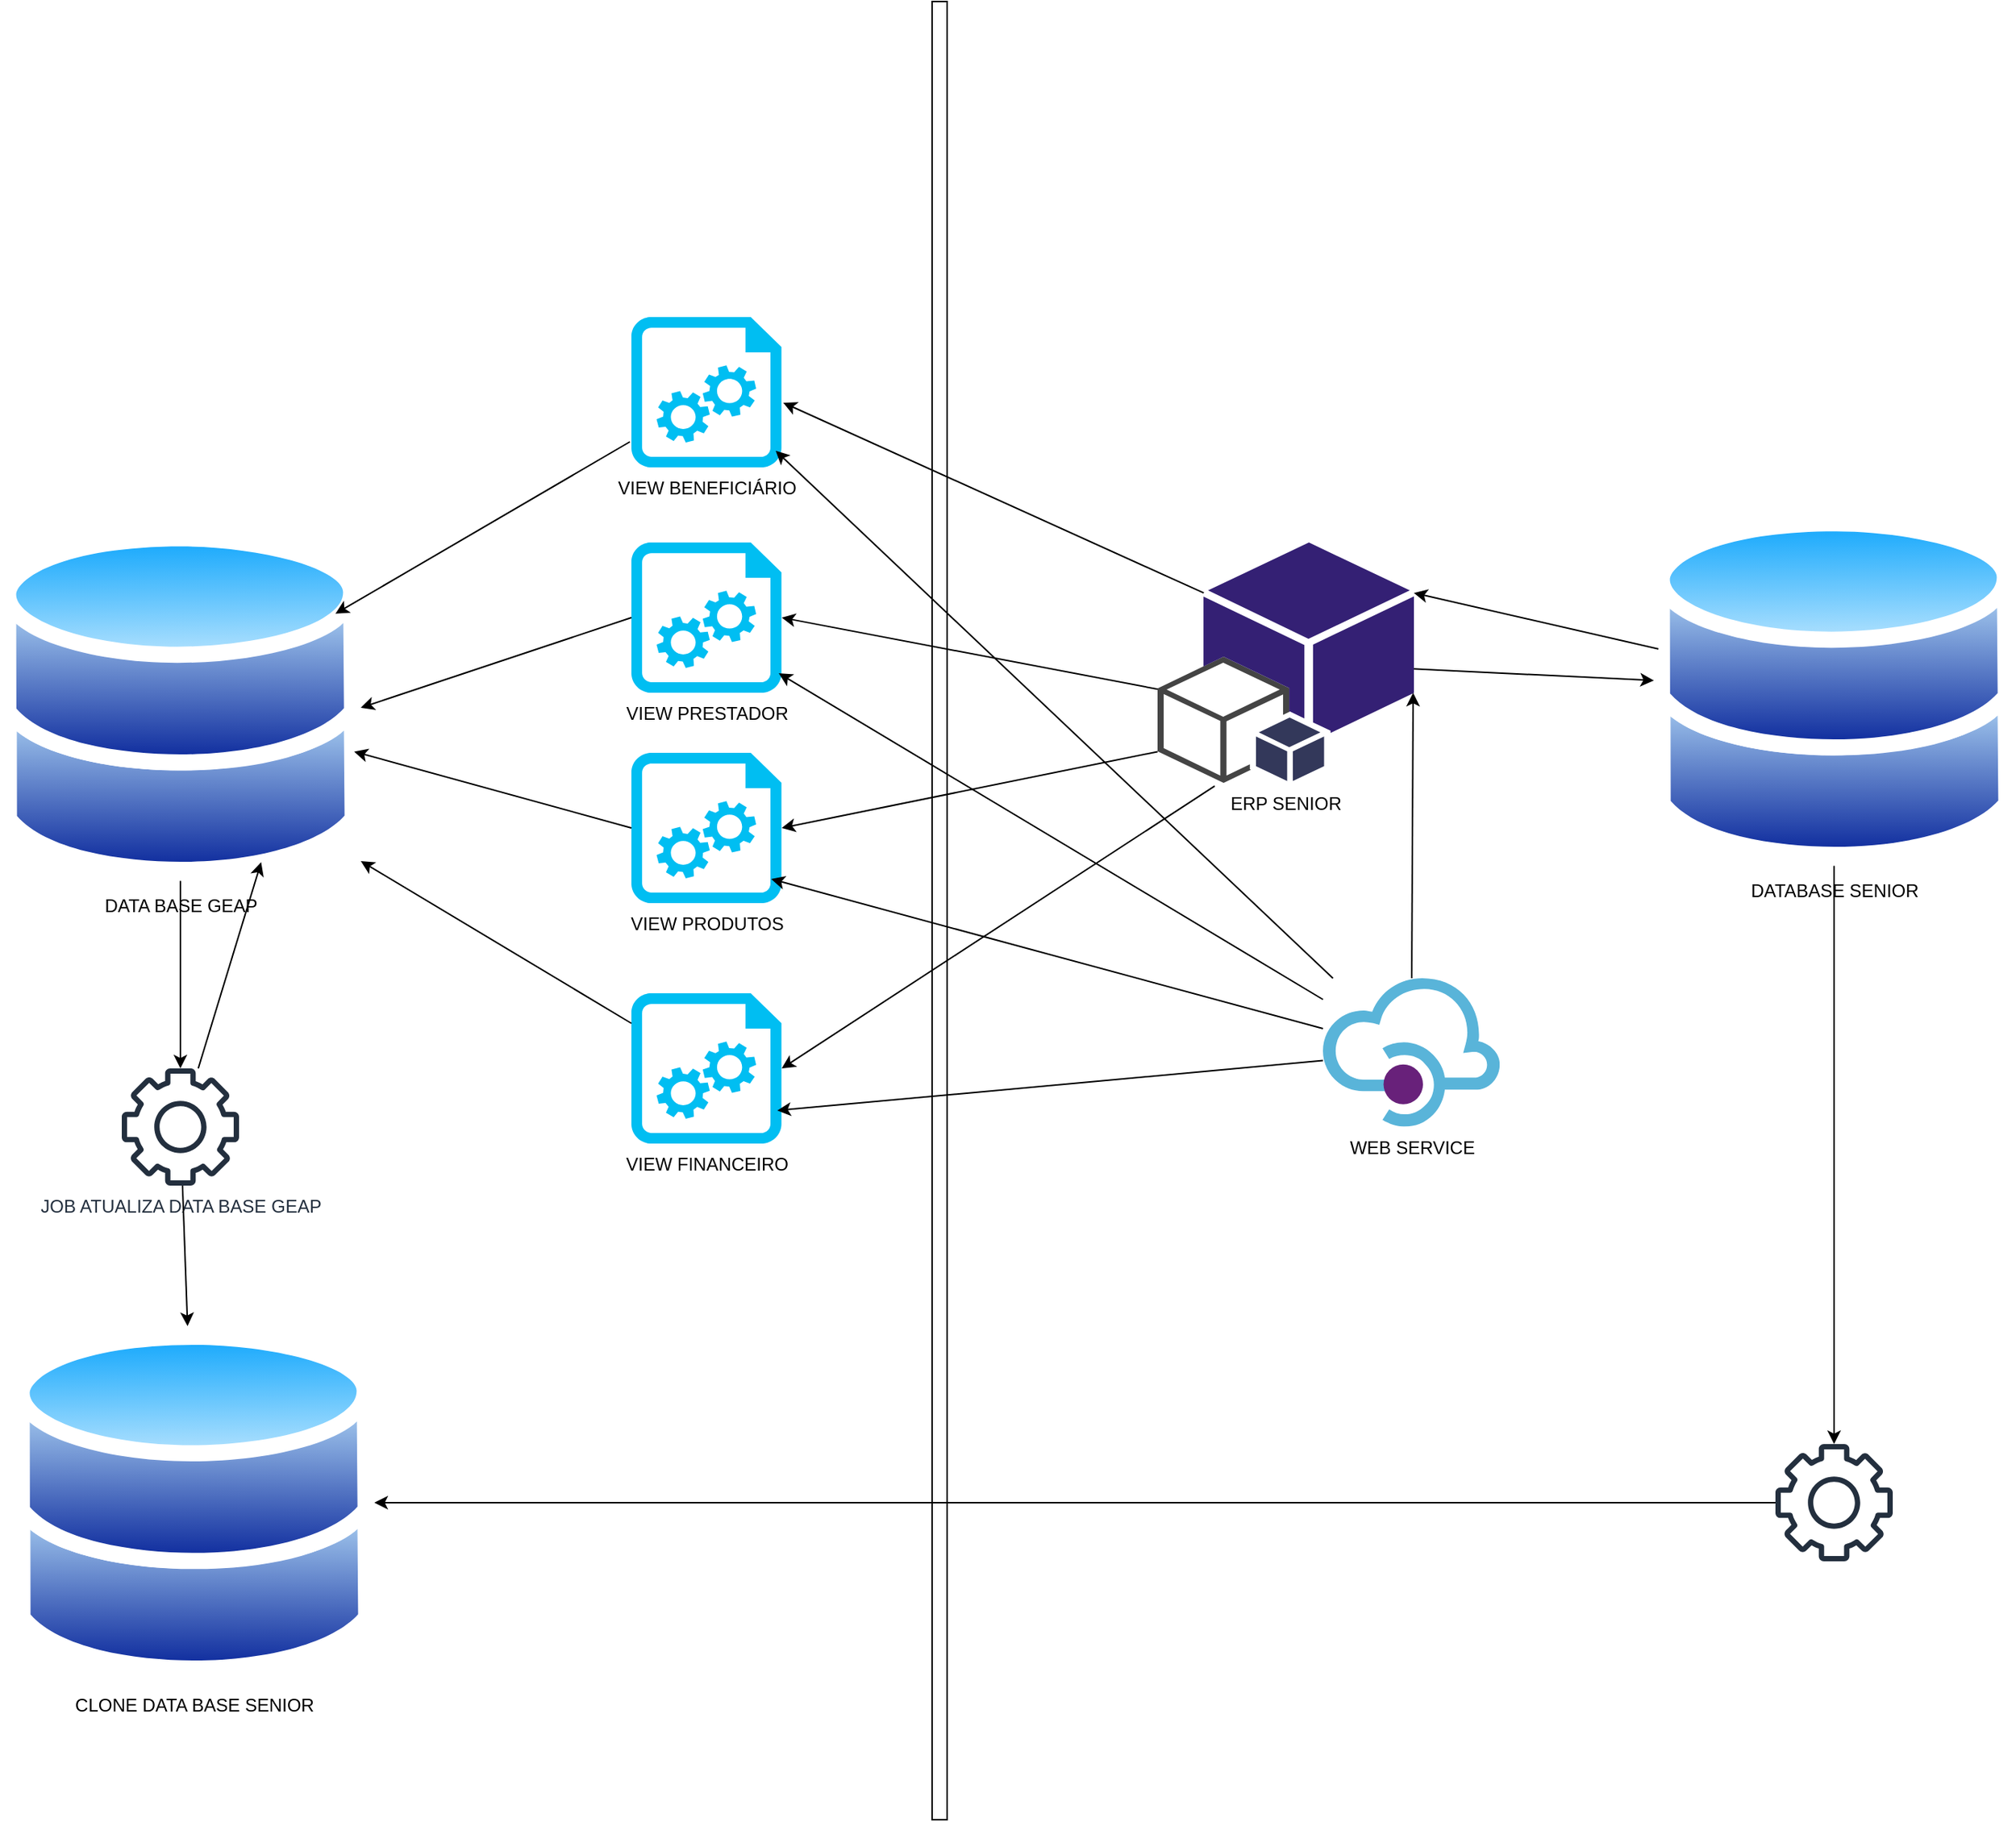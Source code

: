 <mxfile version="14.9.9" type="github">
  <diagram id="TIzjwyOhWf1TLrv15KJ-" name="Page-1">
    <mxGraphModel dx="2298" dy="1853" grid="1" gridSize="10" guides="1" tooltips="1" connect="1" arrows="1" fold="1" page="1" pageScale="1" pageWidth="827" pageHeight="1169" math="0" shadow="0">
      <root>
        <mxCell id="0" />
        <mxCell id="1" parent="0" />
        <mxCell id="tzGRusyJIGuZW5n90SKh-5" value="JOB ATUALIZA DATA BASE GEAP" style="outlineConnect=0;fontColor=#232F3E;gradientColor=none;fillColor=#232F3E;strokeColor=none;dashed=0;verticalLabelPosition=bottom;verticalAlign=top;align=center;html=1;fontSize=12;fontStyle=0;aspect=fixed;pointerEvents=1;shape=mxgraph.aws4.gear;" vertex="1" parent="1">
          <mxGeometry x="-69" y="560" width="78" height="78" as="geometry" />
        </mxCell>
        <mxCell id="tzGRusyJIGuZW5n90SKh-8" value="VIEW BENEFICIÁRIO" style="verticalLabelPosition=bottom;html=1;verticalAlign=top;align=center;strokeColor=none;fillColor=#00BEF2;shape=mxgraph.azure.startup_task;pointerEvents=1;" vertex="1" parent="1">
          <mxGeometry x="270" y="60" width="100" height="100" as="geometry" />
        </mxCell>
        <mxCell id="tzGRusyJIGuZW5n90SKh-13" value="VIEW PRESTADOR" style="verticalLabelPosition=bottom;html=1;verticalAlign=top;align=center;strokeColor=none;fillColor=#00BEF2;shape=mxgraph.azure.startup_task;pointerEvents=1;" vertex="1" parent="1">
          <mxGeometry x="270" y="210" width="100" height="100" as="geometry" />
        </mxCell>
        <mxCell id="tzGRusyJIGuZW5n90SKh-14" value="VIEW PRODUTOS" style="verticalLabelPosition=bottom;html=1;verticalAlign=top;align=center;strokeColor=none;fillColor=#00BEF2;shape=mxgraph.azure.startup_task;pointerEvents=1;" vertex="1" parent="1">
          <mxGeometry x="270" y="350" width="100" height="100" as="geometry" />
        </mxCell>
        <mxCell id="tzGRusyJIGuZW5n90SKh-15" value="VIEW FINANCEIRO" style="verticalLabelPosition=bottom;html=1;verticalAlign=top;align=center;strokeColor=none;fillColor=#00BEF2;shape=mxgraph.azure.startup_task;pointerEvents=1;" vertex="1" parent="1">
          <mxGeometry x="270" y="510" width="100" height="100" as="geometry" />
        </mxCell>
        <mxCell id="tzGRusyJIGuZW5n90SKh-16" value="DATA BASE GEAP" style="aspect=fixed;perimeter=ellipsePerimeter;html=1;align=center;shadow=0;dashed=0;spacingTop=3;image;image=img/lib/active_directory/databases.svg;" vertex="1" parent="1">
          <mxGeometry x="-150" y="200" width="240" height="235.2" as="geometry" />
        </mxCell>
        <mxCell id="tzGRusyJIGuZW5n90SKh-17" value="" style="endArrow=classic;html=1;exitX=-0.01;exitY=0.83;exitDx=0;exitDy=0;exitPerimeter=0;" edge="1" parent="1" source="tzGRusyJIGuZW5n90SKh-8" target="tzGRusyJIGuZW5n90SKh-16">
          <mxGeometry width="50" height="50" relative="1" as="geometry">
            <mxPoint x="190" y="150" as="sourcePoint" />
            <mxPoint x="100" y="220" as="targetPoint" />
          </mxGeometry>
        </mxCell>
        <mxCell id="tzGRusyJIGuZW5n90SKh-18" value="" style="endArrow=classic;html=1;exitX=0;exitY=0.5;exitDx=0;exitDy=0;exitPerimeter=0;" edge="1" parent="1" source="tzGRusyJIGuZW5n90SKh-13">
          <mxGeometry width="50" height="50" relative="1" as="geometry">
            <mxPoint x="390" y="420" as="sourcePoint" />
            <mxPoint x="90" y="320" as="targetPoint" />
          </mxGeometry>
        </mxCell>
        <mxCell id="tzGRusyJIGuZW5n90SKh-19" value="" style="endArrow=classic;html=1;exitX=0;exitY=0.5;exitDx=0;exitDy=0;exitPerimeter=0;" edge="1" parent="1" source="tzGRusyJIGuZW5n90SKh-14" target="tzGRusyJIGuZW5n90SKh-16">
          <mxGeometry width="50" height="50" relative="1" as="geometry">
            <mxPoint x="390" y="420" as="sourcePoint" />
            <mxPoint x="440" y="370" as="targetPoint" />
          </mxGeometry>
        </mxCell>
        <mxCell id="tzGRusyJIGuZW5n90SKh-20" value="" style="endArrow=classic;html=1;entryX=1;entryY=0.944;entryDx=0;entryDy=0;entryPerimeter=0;" edge="1" parent="1" source="tzGRusyJIGuZW5n90SKh-15" target="tzGRusyJIGuZW5n90SKh-16">
          <mxGeometry width="50" height="50" relative="1" as="geometry">
            <mxPoint x="390" y="420" as="sourcePoint" />
            <mxPoint x="440" y="370" as="targetPoint" />
          </mxGeometry>
        </mxCell>
        <mxCell id="tzGRusyJIGuZW5n90SKh-26" value="" style="html=1;points=[];perimeter=orthogonalPerimeter;" vertex="1" parent="1">
          <mxGeometry x="470" y="-150" width="10" height="1210" as="geometry" />
        </mxCell>
        <mxCell id="tzGRusyJIGuZW5n90SKh-27" value="ERP SENIOR" style="outlineConnect=0;dashed=0;verticalLabelPosition=bottom;verticalAlign=top;align=center;html=1;shape=mxgraph.aws3.toolkit_for_eclipse;fillColor=#342074;gradientColor=none;" vertex="1" parent="1">
          <mxGeometry x="620" y="210" width="170.5" height="160" as="geometry" />
        </mxCell>
        <mxCell id="tzGRusyJIGuZW5n90SKh-28" value="WEB SERVICE" style="aspect=fixed;html=1;points=[];align=center;image;fontSize=12;image=img/lib/mscae/API_Management.svg;" vertex="1" parent="1">
          <mxGeometry x="730" y="500" width="117.62" height="98.8" as="geometry" />
        </mxCell>
        <mxCell id="tzGRusyJIGuZW5n90SKh-30" value="" style="endArrow=classic;html=1;entryX=1.01;entryY=0.57;entryDx=0;entryDy=0;entryPerimeter=0;exitX=0.18;exitY=0.21;exitDx=0;exitDy=0;exitPerimeter=0;" edge="1" parent="1" source="tzGRusyJIGuZW5n90SKh-27" target="tzGRusyJIGuZW5n90SKh-8">
          <mxGeometry width="50" height="50" relative="1" as="geometry">
            <mxPoint x="710" y="180" as="sourcePoint" />
            <mxPoint x="590" y="150" as="targetPoint" />
          </mxGeometry>
        </mxCell>
        <mxCell id="tzGRusyJIGuZW5n90SKh-31" value="" style="endArrow=classic;html=1;entryX=1;entryY=0.5;entryDx=0;entryDy=0;entryPerimeter=0;exitX=0;exitY=0.61;exitDx=0;exitDy=0;exitPerimeter=0;" edge="1" parent="1" source="tzGRusyJIGuZW5n90SKh-27" target="tzGRusyJIGuZW5n90SKh-13">
          <mxGeometry width="50" height="50" relative="1" as="geometry">
            <mxPoint x="590" y="250" as="sourcePoint" />
            <mxPoint x="440" y="370" as="targetPoint" />
          </mxGeometry>
        </mxCell>
        <mxCell id="tzGRusyJIGuZW5n90SKh-32" value="" style="endArrow=classic;html=1;entryX=1;entryY=0.5;entryDx=0;entryDy=0;entryPerimeter=0;exitX=0;exitY=0.87;exitDx=0;exitDy=0;exitPerimeter=0;" edge="1" parent="1" source="tzGRusyJIGuZW5n90SKh-27" target="tzGRusyJIGuZW5n90SKh-14">
          <mxGeometry width="50" height="50" relative="1" as="geometry">
            <mxPoint x="550" y="410" as="sourcePoint" />
            <mxPoint x="590" y="400" as="targetPoint" />
          </mxGeometry>
        </mxCell>
        <mxCell id="tzGRusyJIGuZW5n90SKh-33" value="" style="endArrow=classic;html=1;entryX=1;entryY=0.5;entryDx=0;entryDy=0;entryPerimeter=0;exitX=0.223;exitY=1.013;exitDx=0;exitDy=0;exitPerimeter=0;" edge="1" parent="1" source="tzGRusyJIGuZW5n90SKh-27" target="tzGRusyJIGuZW5n90SKh-15">
          <mxGeometry width="50" height="50" relative="1" as="geometry">
            <mxPoint x="390" y="420" as="sourcePoint" />
            <mxPoint x="570" y="530" as="targetPoint" />
          </mxGeometry>
        </mxCell>
        <mxCell id="tzGRusyJIGuZW5n90SKh-34" value="" style="endArrow=classic;html=1;entryX=0.997;entryY=0.625;entryDx=0;entryDy=0;entryPerimeter=0;" edge="1" parent="1" source="tzGRusyJIGuZW5n90SKh-28" target="tzGRusyJIGuZW5n90SKh-27">
          <mxGeometry width="50" height="50" relative="1" as="geometry">
            <mxPoint x="680.25" y="510" as="sourcePoint" />
            <mxPoint x="780" y="380" as="targetPoint" />
          </mxGeometry>
        </mxCell>
        <mxCell id="tzGRusyJIGuZW5n90SKh-35" value="" style="endArrow=classic;html=1;entryX=0.97;entryY=0.78;entryDx=0;entryDy=0;entryPerimeter=0;" edge="1" parent="1" source="tzGRusyJIGuZW5n90SKh-28" target="tzGRusyJIGuZW5n90SKh-15">
          <mxGeometry width="50" height="50" relative="1" as="geometry">
            <mxPoint x="640" y="690" as="sourcePoint" />
            <mxPoint x="690" y="640" as="targetPoint" />
          </mxGeometry>
        </mxCell>
        <mxCell id="tzGRusyJIGuZW5n90SKh-36" value="" style="endArrow=classic;html=1;entryX=0.93;entryY=0.84;entryDx=0;entryDy=0;entryPerimeter=0;" edge="1" parent="1" source="tzGRusyJIGuZW5n90SKh-28" target="tzGRusyJIGuZW5n90SKh-14">
          <mxGeometry width="50" height="50" relative="1" as="geometry">
            <mxPoint x="680" y="740" as="sourcePoint" />
            <mxPoint x="730" y="690" as="targetPoint" />
          </mxGeometry>
        </mxCell>
        <mxCell id="tzGRusyJIGuZW5n90SKh-37" value="" style="endArrow=classic;html=1;entryX=0.98;entryY=0.87;entryDx=0;entryDy=0;entryPerimeter=0;" edge="1" parent="1" source="tzGRusyJIGuZW5n90SKh-28" target="tzGRusyJIGuZW5n90SKh-13">
          <mxGeometry width="50" height="50" relative="1" as="geometry">
            <mxPoint x="580" y="160" as="sourcePoint" />
            <mxPoint x="630" y="110" as="targetPoint" />
          </mxGeometry>
        </mxCell>
        <mxCell id="tzGRusyJIGuZW5n90SKh-38" value="" style="endArrow=classic;html=1;entryX=0.96;entryY=0.89;entryDx=0;entryDy=0;entryPerimeter=0;" edge="1" parent="1" source="tzGRusyJIGuZW5n90SKh-28" target="tzGRusyJIGuZW5n90SKh-8">
          <mxGeometry width="50" height="50" relative="1" as="geometry">
            <mxPoint x="660" y="160" as="sourcePoint" />
            <mxPoint x="710" y="110" as="targetPoint" />
          </mxGeometry>
        </mxCell>
        <mxCell id="tzGRusyJIGuZW5n90SKh-39" value="DATABASE SENIOR" style="aspect=fixed;perimeter=ellipsePerimeter;html=1;align=center;shadow=0;dashed=0;spacingTop=3;image;image=img/lib/active_directory/databases.svg;" vertex="1" parent="1">
          <mxGeometry x="950" y="190" width="240" height="235.2" as="geometry" />
        </mxCell>
        <mxCell id="tzGRusyJIGuZW5n90SKh-40" value="" style="endArrow=classic;html=1;" edge="1" parent="1" source="tzGRusyJIGuZW5n90SKh-27" target="tzGRusyJIGuZW5n90SKh-39">
          <mxGeometry width="50" height="50" relative="1" as="geometry">
            <mxPoint x="840" y="290" as="sourcePoint" />
            <mxPoint x="890" y="240" as="targetPoint" />
          </mxGeometry>
        </mxCell>
        <mxCell id="tzGRusyJIGuZW5n90SKh-42" value="" style="endArrow=classic;html=1;entryX=1;entryY=0.21;entryDx=0;entryDy=0;entryPerimeter=0;" edge="1" parent="1" source="tzGRusyJIGuZW5n90SKh-39" target="tzGRusyJIGuZW5n90SKh-27">
          <mxGeometry width="50" height="50" relative="1" as="geometry">
            <mxPoint x="800" y="220" as="sourcePoint" />
            <mxPoint x="850" y="170" as="targetPoint" />
          </mxGeometry>
        </mxCell>
        <mxCell id="tzGRusyJIGuZW5n90SKh-43" value="CLONE DATA BASE SENIOR" style="aspect=fixed;perimeter=ellipsePerimeter;html=1;align=center;shadow=0;dashed=0;spacingTop=3;image;image=img/lib/active_directory/databases.svg;" vertex="1" parent="1">
          <mxGeometry x="-141" y="731.4" width="240" height="235.2" as="geometry" />
        </mxCell>
        <mxCell id="tzGRusyJIGuZW5n90SKh-44" value="" style="outlineConnect=0;fontColor=#232F3E;gradientColor=none;fillColor=#232F3E;strokeColor=none;dashed=0;verticalLabelPosition=bottom;verticalAlign=top;align=center;html=1;fontSize=12;fontStyle=0;aspect=fixed;pointerEvents=1;shape=mxgraph.aws4.gear;" vertex="1" parent="1">
          <mxGeometry x="1031" y="810" width="78" height="78" as="geometry" />
        </mxCell>
        <mxCell id="tzGRusyJIGuZW5n90SKh-45" value="" style="endArrow=classic;html=1;" edge="1" parent="1" source="tzGRusyJIGuZW5n90SKh-39" target="tzGRusyJIGuZW5n90SKh-44">
          <mxGeometry width="50" height="50" relative="1" as="geometry">
            <mxPoint x="1120" y="710" as="sourcePoint" />
            <mxPoint x="1170" y="660" as="targetPoint" />
          </mxGeometry>
        </mxCell>
        <mxCell id="tzGRusyJIGuZW5n90SKh-46" value="" style="endArrow=classic;html=1;" edge="1" parent="1" source="tzGRusyJIGuZW5n90SKh-44" target="tzGRusyJIGuZW5n90SKh-43">
          <mxGeometry width="50" height="50" relative="1" as="geometry">
            <mxPoint x="750" y="980" as="sourcePoint" />
            <mxPoint x="90" y="860" as="targetPoint" />
          </mxGeometry>
        </mxCell>
        <mxCell id="tzGRusyJIGuZW5n90SKh-47" value="" style="endArrow=classic;html=1;" edge="1" parent="1" source="tzGRusyJIGuZW5n90SKh-16" target="tzGRusyJIGuZW5n90SKh-5">
          <mxGeometry width="50" height="50" relative="1" as="geometry">
            <mxPoint x="-190" y="550" as="sourcePoint" />
            <mxPoint x="-90" y="520" as="targetPoint" />
          </mxGeometry>
        </mxCell>
        <mxCell id="tzGRusyJIGuZW5n90SKh-48" value="" style="endArrow=classic;html=1;entryX=0.75;entryY=1;entryDx=0;entryDy=0;" edge="1" parent="1" source="tzGRusyJIGuZW5n90SKh-5" target="tzGRusyJIGuZW5n90SKh-16">
          <mxGeometry width="50" height="50" relative="1" as="geometry">
            <mxPoint x="50" y="560" as="sourcePoint" />
            <mxPoint x="100" y="510" as="targetPoint" />
          </mxGeometry>
        </mxCell>
        <mxCell id="tzGRusyJIGuZW5n90SKh-49" value="" style="endArrow=classic;html=1;" edge="1" parent="1" source="tzGRusyJIGuZW5n90SKh-5" target="tzGRusyJIGuZW5n90SKh-43">
          <mxGeometry width="50" height="50" relative="1" as="geometry">
            <mxPoint x="40" y="720" as="sourcePoint" />
            <mxPoint x="90" y="670" as="targetPoint" />
          </mxGeometry>
        </mxCell>
      </root>
    </mxGraphModel>
  </diagram>
</mxfile>

